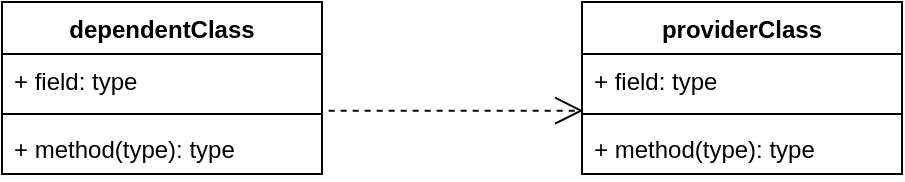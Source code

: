 <mxfile version="25.0.2">
  <diagram name="Page-1" id="U3RIGvJ4jyHyqh4HLGJo">
    <mxGraphModel dx="678" dy="438" grid="1" gridSize="10" guides="1" tooltips="1" connect="1" arrows="1" fold="1" page="1" pageScale="1" pageWidth="850" pageHeight="1100" math="0" shadow="0">
      <root>
        <mxCell id="0" />
        <mxCell id="1" parent="0" />
        <mxCell id="edG02se4RtazpNcALehG-1" value="dependentClass" style="swimlane;fontStyle=1;align=center;verticalAlign=top;childLayout=stackLayout;horizontal=1;startSize=26;horizontalStack=0;resizeParent=1;resizeParentMax=0;resizeLast=0;collapsible=1;marginBottom=0;whiteSpace=wrap;html=1;" vertex="1" parent="1">
          <mxGeometry x="170" y="240" width="160" height="86" as="geometry" />
        </mxCell>
        <mxCell id="edG02se4RtazpNcALehG-2" value="+ field: type" style="text;strokeColor=none;fillColor=none;align=left;verticalAlign=top;spacingLeft=4;spacingRight=4;overflow=hidden;rotatable=0;points=[[0,0.5],[1,0.5]];portConstraint=eastwest;whiteSpace=wrap;html=1;" vertex="1" parent="edG02se4RtazpNcALehG-1">
          <mxGeometry y="26" width="160" height="26" as="geometry" />
        </mxCell>
        <mxCell id="edG02se4RtazpNcALehG-3" value="" style="line;strokeWidth=1;fillColor=none;align=left;verticalAlign=middle;spacingTop=-1;spacingLeft=3;spacingRight=3;rotatable=0;labelPosition=right;points=[];portConstraint=eastwest;strokeColor=inherit;" vertex="1" parent="edG02se4RtazpNcALehG-1">
          <mxGeometry y="52" width="160" height="8" as="geometry" />
        </mxCell>
        <mxCell id="edG02se4RtazpNcALehG-4" value="+ method(type): type" style="text;strokeColor=none;fillColor=none;align=left;verticalAlign=top;spacingLeft=4;spacingRight=4;overflow=hidden;rotatable=0;points=[[0,0.5],[1,0.5]];portConstraint=eastwest;whiteSpace=wrap;html=1;" vertex="1" parent="edG02se4RtazpNcALehG-1">
          <mxGeometry y="60" width="160" height="26" as="geometry" />
        </mxCell>
        <mxCell id="edG02se4RtazpNcALehG-5" value="providerClass" style="swimlane;fontStyle=1;align=center;verticalAlign=top;childLayout=stackLayout;horizontal=1;startSize=26;horizontalStack=0;resizeParent=1;resizeParentMax=0;resizeLast=0;collapsible=1;marginBottom=0;whiteSpace=wrap;html=1;" vertex="1" parent="1">
          <mxGeometry x="460" y="240" width="160" height="86" as="geometry" />
        </mxCell>
        <mxCell id="edG02se4RtazpNcALehG-6" value="+ field: type" style="text;strokeColor=none;fillColor=none;align=left;verticalAlign=top;spacingLeft=4;spacingRight=4;overflow=hidden;rotatable=0;points=[[0,0.5],[1,0.5]];portConstraint=eastwest;whiteSpace=wrap;html=1;" vertex="1" parent="edG02se4RtazpNcALehG-5">
          <mxGeometry y="26" width="160" height="26" as="geometry" />
        </mxCell>
        <mxCell id="edG02se4RtazpNcALehG-7" value="" style="line;strokeWidth=1;fillColor=none;align=left;verticalAlign=middle;spacingTop=-1;spacingLeft=3;spacingRight=3;rotatable=0;labelPosition=right;points=[];portConstraint=eastwest;strokeColor=inherit;" vertex="1" parent="edG02se4RtazpNcALehG-5">
          <mxGeometry y="52" width="160" height="8" as="geometry" />
        </mxCell>
        <mxCell id="edG02se4RtazpNcALehG-8" value="+ method(type): type" style="text;strokeColor=none;fillColor=none;align=left;verticalAlign=top;spacingLeft=4;spacingRight=4;overflow=hidden;rotatable=0;points=[[0,0.5],[1,0.5]];portConstraint=eastwest;whiteSpace=wrap;html=1;" vertex="1" parent="edG02se4RtazpNcALehG-5">
          <mxGeometry y="60" width="160" height="26" as="geometry" />
        </mxCell>
        <mxCell id="edG02se4RtazpNcALehG-10" value="" style="endArrow=open;endSize=12;dashed=1;html=1;rounded=0;exitX=1.021;exitY=1.09;exitDx=0;exitDy=0;exitPerimeter=0;entryX=0.004;entryY=1.09;entryDx=0;entryDy=0;entryPerimeter=0;" edge="1" parent="1" source="edG02se4RtazpNcALehG-2" target="edG02se4RtazpNcALehG-6">
          <mxGeometry width="160" relative="1" as="geometry">
            <mxPoint x="320" y="260" as="sourcePoint" />
            <mxPoint x="480" y="260" as="targetPoint" />
          </mxGeometry>
        </mxCell>
      </root>
    </mxGraphModel>
  </diagram>
</mxfile>
